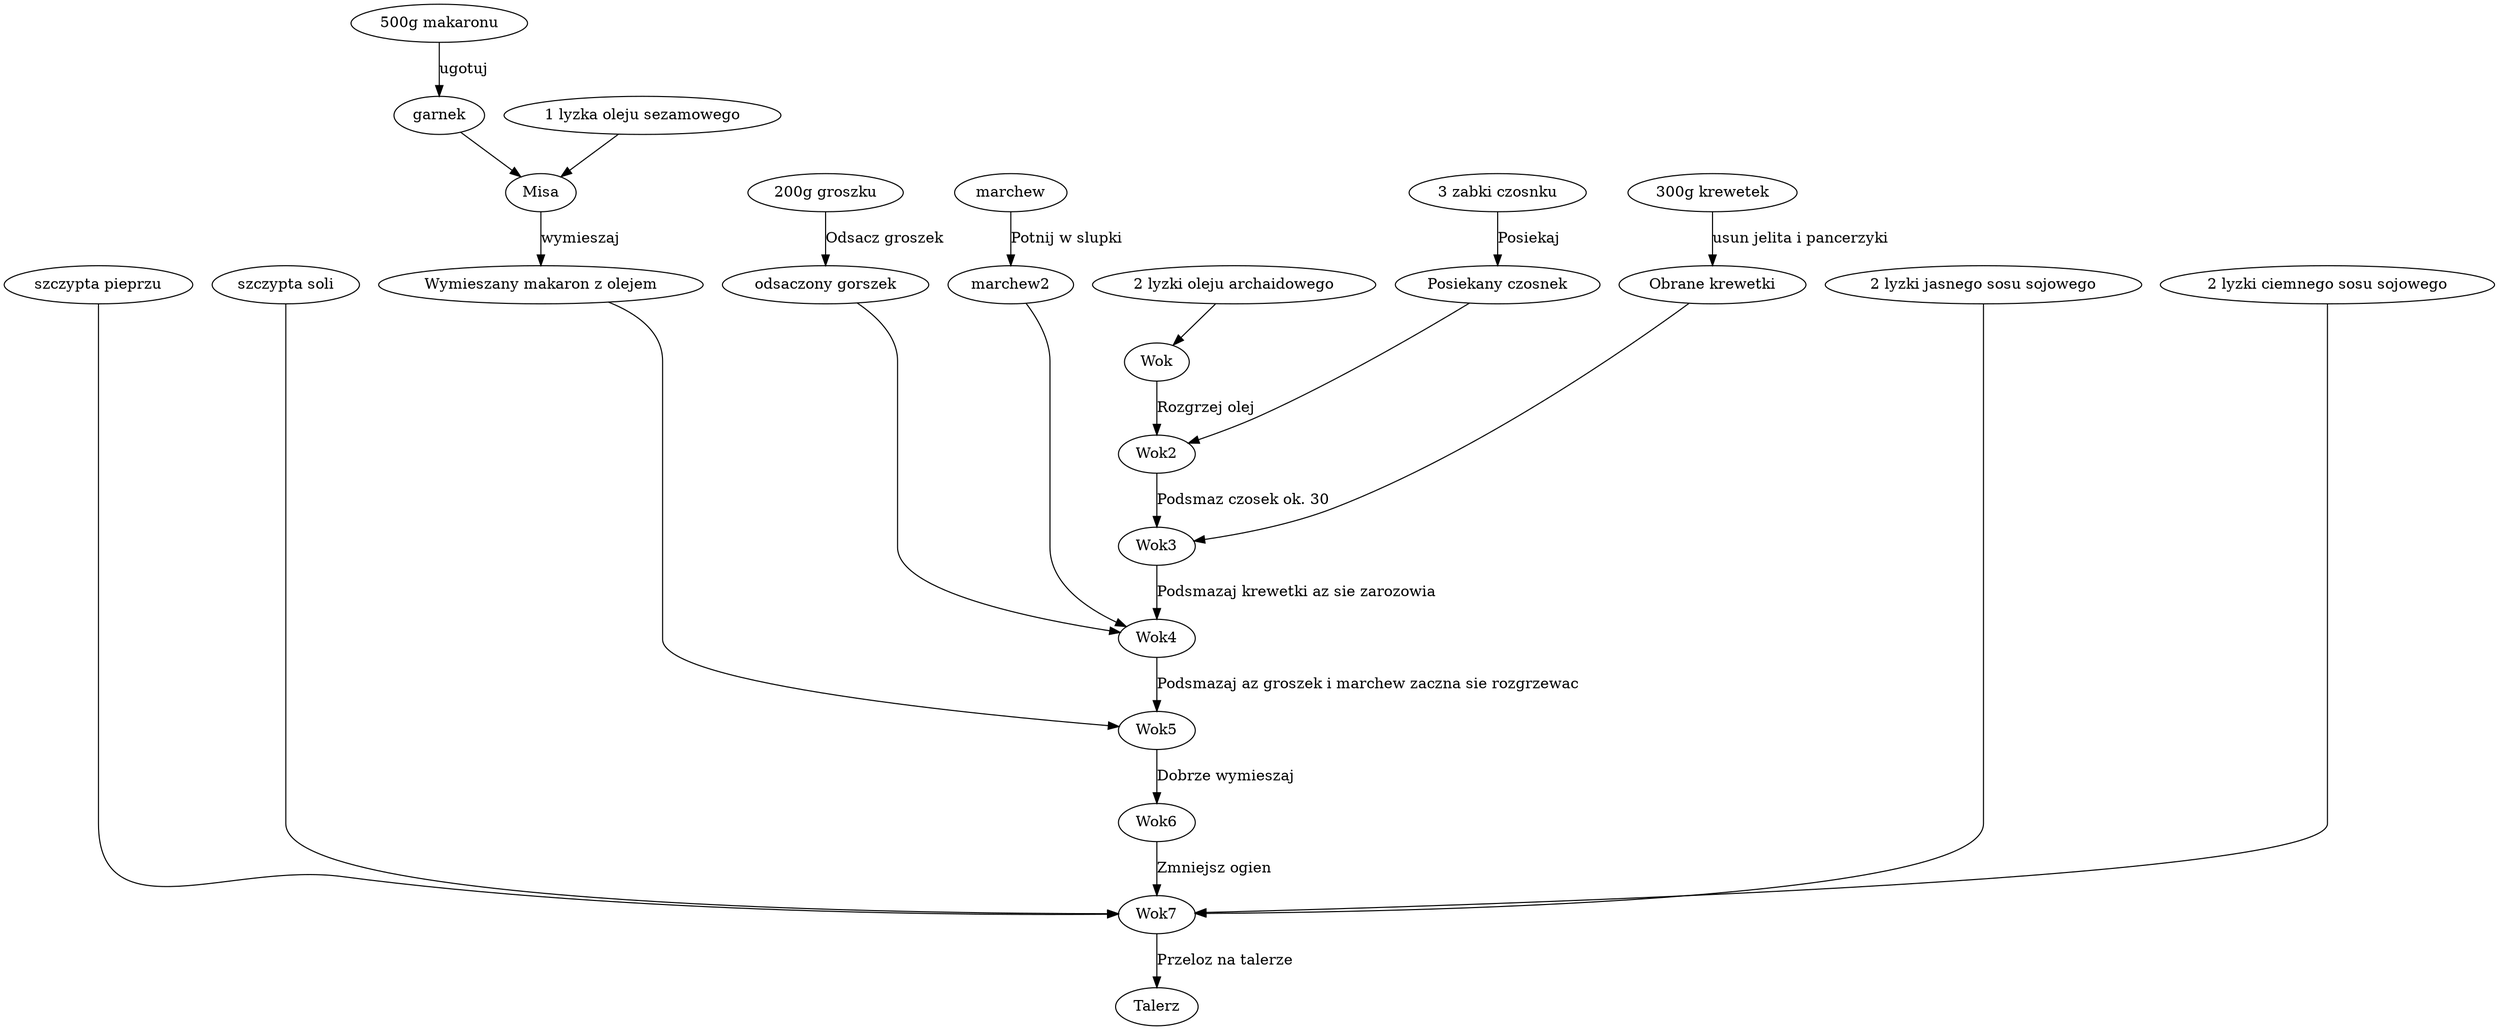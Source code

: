digraph G {
  makaron[label="500g makaronu"]
  olej_sezamowy[label="1 lyzka oleju sezamowego"]
  olej_archaidowy[label="2 lyzki oleju archaidowego"]
  czosnek[label="3 zabki czosnku"]
  czosnek2[label="Posiekany czosnek"]
  krewetki[label="300g krewetek"]
  krewetki2[label="Obrane krewetki"]
  groszek[label="200g groszku"]
  groszek2[label="odsaczony gorszek"]
  pieprz[label="szczypta pieprzu"]
  sol[label="szczypta soli"]
  jasny[label="2 lyzki jasnego sosu sojowego"]
  ciemny[label="2 lyzki ciemnego sosu sojowego"]
  Misa2[label="Wymieszany makaron z olejem"]

  makaron -> garnek[label="ugotuj"]
  garnek -> Misa
  olej_sezamowy -> Misa
  Misa -> Misa2[label="wymieszaj"]

  czosnek -> czosnek2[label="Posiekaj"]
  marchew -> marchew2[label="Potnij w slupki"]
  groszek -> groszek2[label="Odsacz groszek"]
  krewetki -> krewetki2[label="usun jelita i pancerzyki"]
  
 {rank=same groszek2 czosnek2 marchew2 krewetki2 Misa2 olej_archaidowy pieprz sol jasny ciemny}


  olej_archaidowy -> Wok
  Wok -> Wok2[label="Rozgrzej olej", weight=100]
  czosnek2 -> Wok2
  Wok2 -> Wok3[label="Podsmaz czosek ok. 30", weight=100] 
  krewetki2 -> Wok3
  Wok3 -> Wok4[label="Podsmazaj krewetki az sie zarozowia", weight=100]
  marchew2 -> Wok4
  groszek2 -> Wok4
  Wok4 -> Wok5[label="Podsmazaj az groszek i marchew zaczna sie rozgrzewac", weight=100]
  Misa2 -> Wok5
  Wok5 -> Wok6[label="Dobrze wymieszaj", weight=100]
  Wok6 -> Wok7[label="Zmniejsz ogien", weight=100]
  {sol, pieprz, jasny, ciemny }-> Wok7
  Wok7 -> Talerz[label="Przeloz na talerze", weight=100]
  

}
